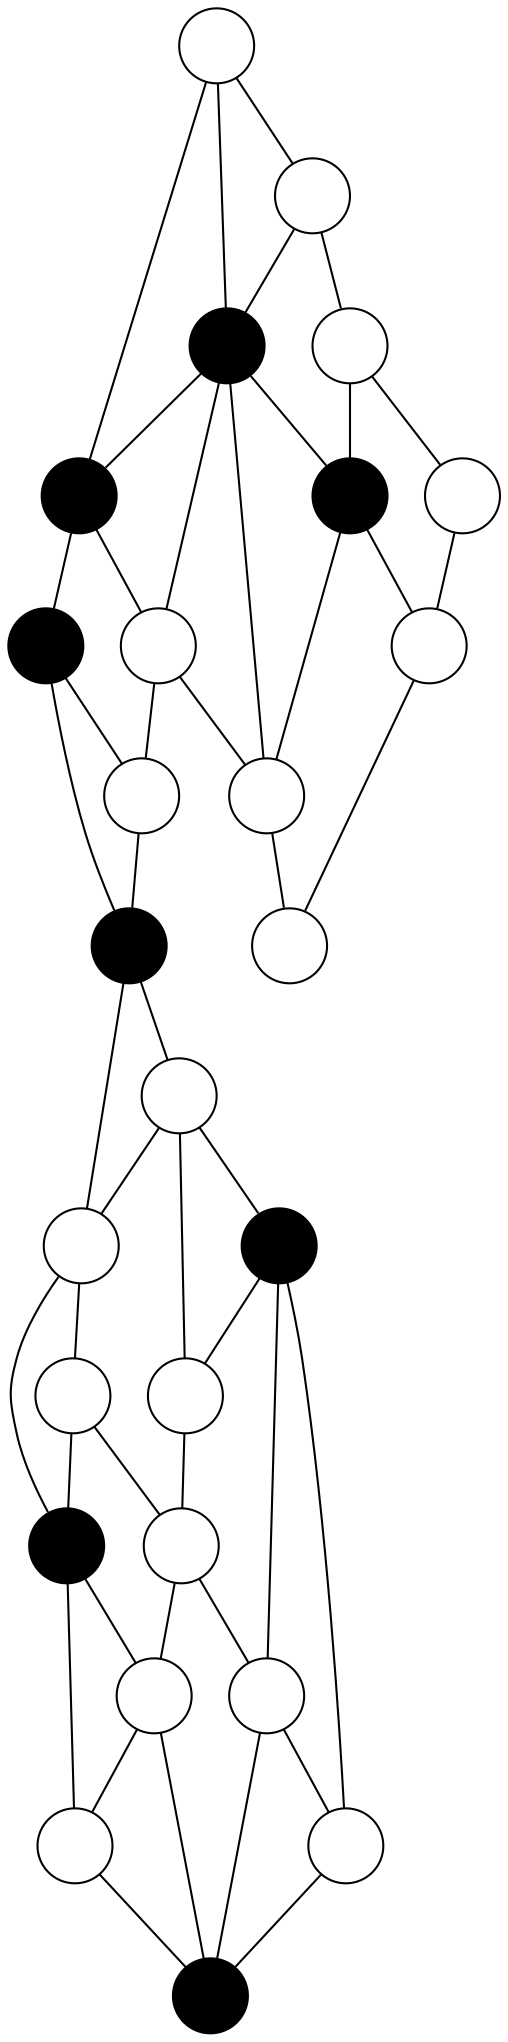 graph
{
	node [shape=circle, style=solid, color=black, label=""];

	a -- b;
	a -- e;
	a -- h;
	b -- c;
	b -- e;
	c -- d;
	c -- f;
	d -- g;
	e -- f;
	e -- h;
	e -- i;
	e -- j;
	f -- g;
	f -- j;
	g -- k;
	h -- i;
	h -- l;
	i -- j;
	i -- m;
	j -- k;
	l -- m;
	l -- n;
	m -- n;
	n -- o;
	n -- p;
	o -- p;
	o -- q;
	o -- r;
	p -- s;
	p -- t;
	q -- r;
	q -- v;
	q -- x;
	r -- u;
	s -- t;
	s -- u;
	t -- w;
	t -- y;
	u -- v;
	u -- w;
	v -- x;
	v -- z;
	w -- y;
	w -- z;
	x -- z;
	y -- z;

	a [pos="1,8!"];
	b [pos="2,8!"];
	c [pos="3,8!"];
	d [pos="4,8!"];
	e [pos="1,7!", style=filled];
	f [pos="2,7!", style=filled];
	g [pos="3,7!"];
	h [pos="0,6!", style=filled];
	i [pos="1,6!"];
	j [pos="2,6!"];
	k [pos="3,6!"];
	l [pos="0,5!", style=filled];
	m [pos="1,5!"];
	n [pos="1,4!", style=filled];
	o [pos="1,3!"];
	p [pos="3,3!"];
	q [pos="0,2!", style=filled];
	r [pos="1,2!"];
	s [pos="3,2!"];
	t [pos="4,2!", style=filled];
	u [pos="2,2!"];
	v [pos="1,1!"];
	w [pos="3,1!"];
	x [pos="0,1!"];
	y [pos="4,1!"];
	z [pos="2,0!", style=filled];
}

